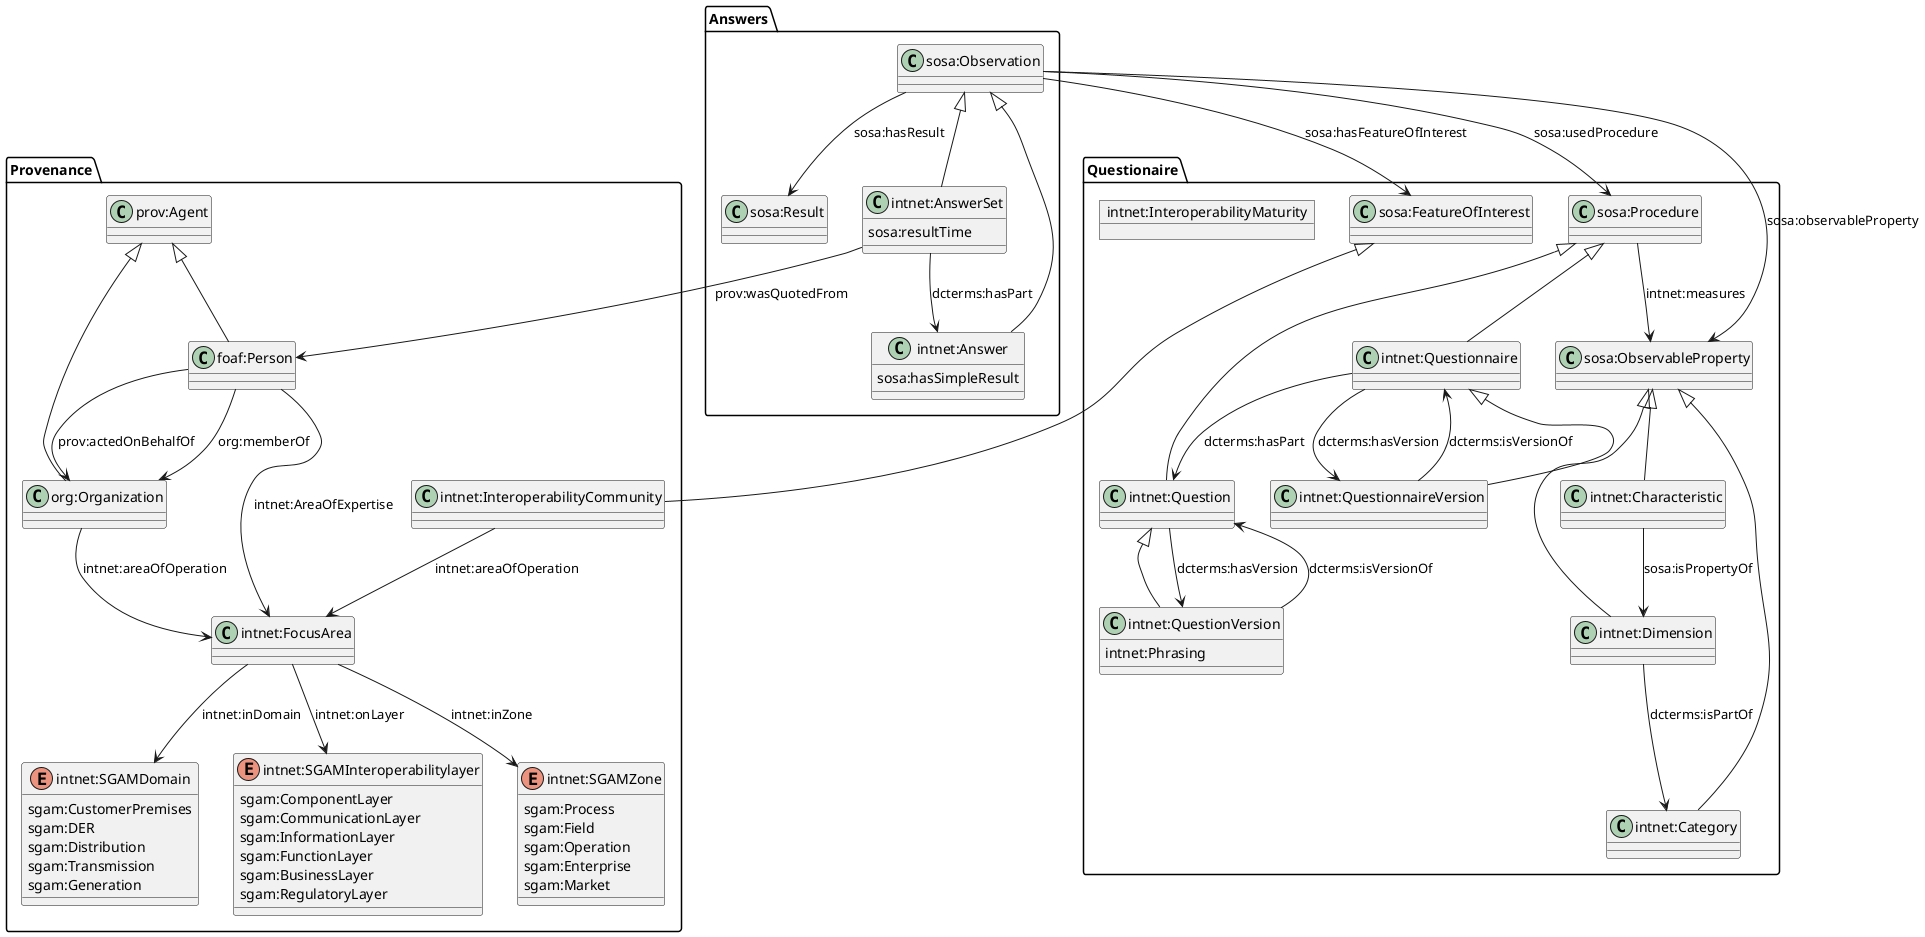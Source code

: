 @startuml Eminent Vocabulary

' left to right direction

package Questionaire {
    class "sosa:Procedure" as Procedure
    class "sosa:FeatureOfInterest" as FOI
    class "sosa:ObservableProperty" as OP
    Object "intnet:InteroperabilityMaturity" as IM 
    class "intnet:Questionnaire" as QR 
    class "intnet:QuestionnaireVersion" as QRV
    class "intnet:Question" as Q
    class "intnet:QuestionVersion" as QV{
            intnet:Phrasing
    }
    class "intnet:Characteristic" as Char
    class "intnet:Dimension" as Dimension
    class "intnet:Category" as Category
}

package Answers {
    class "sosa:Observation" as Observation
    class "sosa:Result" as Result
    class "intnet:Answer" as Ans {
        sosa:hasSimpleResult
    }
    class "intnet:AnswerSet" as Anss {
        sosa:resultTime
    }

}

package Provenance {
    class "intnet:InteroperabilityCommunity" as iopc 
    class "prov:Agent" as Agent
    class "foaf:Person" as Person
    class "org:Organization" as Organization
    class "intnet:FocusArea" as FA

    enum "intnet:SGAMZone" as iopz {
        sgam:Process 
        sgam:Field 
        sgam:Operation
        sgam:Enterprise
        sgam:Market
    }

    enum "intnet:SGAMDomain" as iopd {
        sgam:CustomerPremises
        sgam:DER 
        sgam:Distribution
        sgam:Transmission
        sgam:Generation
    }

    enum "intnet:SGAMInteroperabilitylayer" as iopl {
        sgam:ComponentLayer
        sgam:CommunicationLayer
        sgam:InformationLayer
        sgam:FunctionLayer
        sgam:BusinessLayer
        sgam:RegulatoryLayer
    }   
}

FOI <|-- iopc
OP <|-- Dimension
OP <|- Category
QR <|-- QRV
Procedure <|-- QR
Procedure <|-- Q
Q <|-- QV
OP <|-- Char
Observation <|-- Ans
Observation <|-- Anss
Agent <|-- Person
Agent <|-- Organization

Person --> Organization : "org:memberOf"
Person --> Organization : "prov:actedOnBehalfOf"

Person --> FA : "intnet:AreaOfExpertise"
Organization --> FA : "intnet:areaOfOperation"

FA --> iopd : "intnet:inDomain"
FA --> iopl : "intnet:onLayer"
FA --> iopz : "intnet:inZone"

Observation --> FOI : "sosa:hasFeatureOfInterest"
Observation --> Procedure : "sosa:usedProcedure"
Observation --> Result : "sosa:hasResult"
Observation --> OP : "sosa:observableProperty"

QR --> Q : "dcterms:hasPart"
QR --> QRV : "dcterms:hasVersion"
QRV --> QR : "dcterms:isVersionOf"
Q --> QV : "dcterms:hasVersion"
QV --> Q : "dcterms:isVersionOf"
Anss --> Ans : "dcterms:hasPart"
Anss --> Person :"prov:wasQuotedFrom"

Dimension --> Category : "dcterms:isPartOf"
Char --> Dimension : "sosa:isPropertyOf"
Procedure --> OP : "intnet:measures"
iopc --> FA : "intnet:areaOfOperation"

@enduml